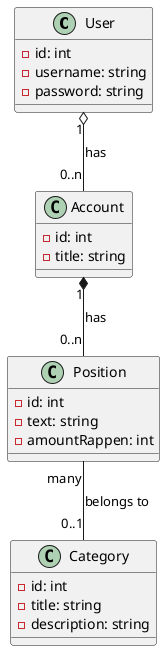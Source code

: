 @startuml

class User {
  - id: int
  - username: string
  - password: string
}

class Account {
  - id: int
  - title: string
}

class Position {
  - id: int
  - text: string
  - amountRappen: int
}

class Category {
  - id: int
  - title: string
  - description: string
}

User "1" o-- "0..n" Account : has
Account "1" *-- "0..n" Position : has
Position "many" -- "0..1" Category : belongs to

@enduml
